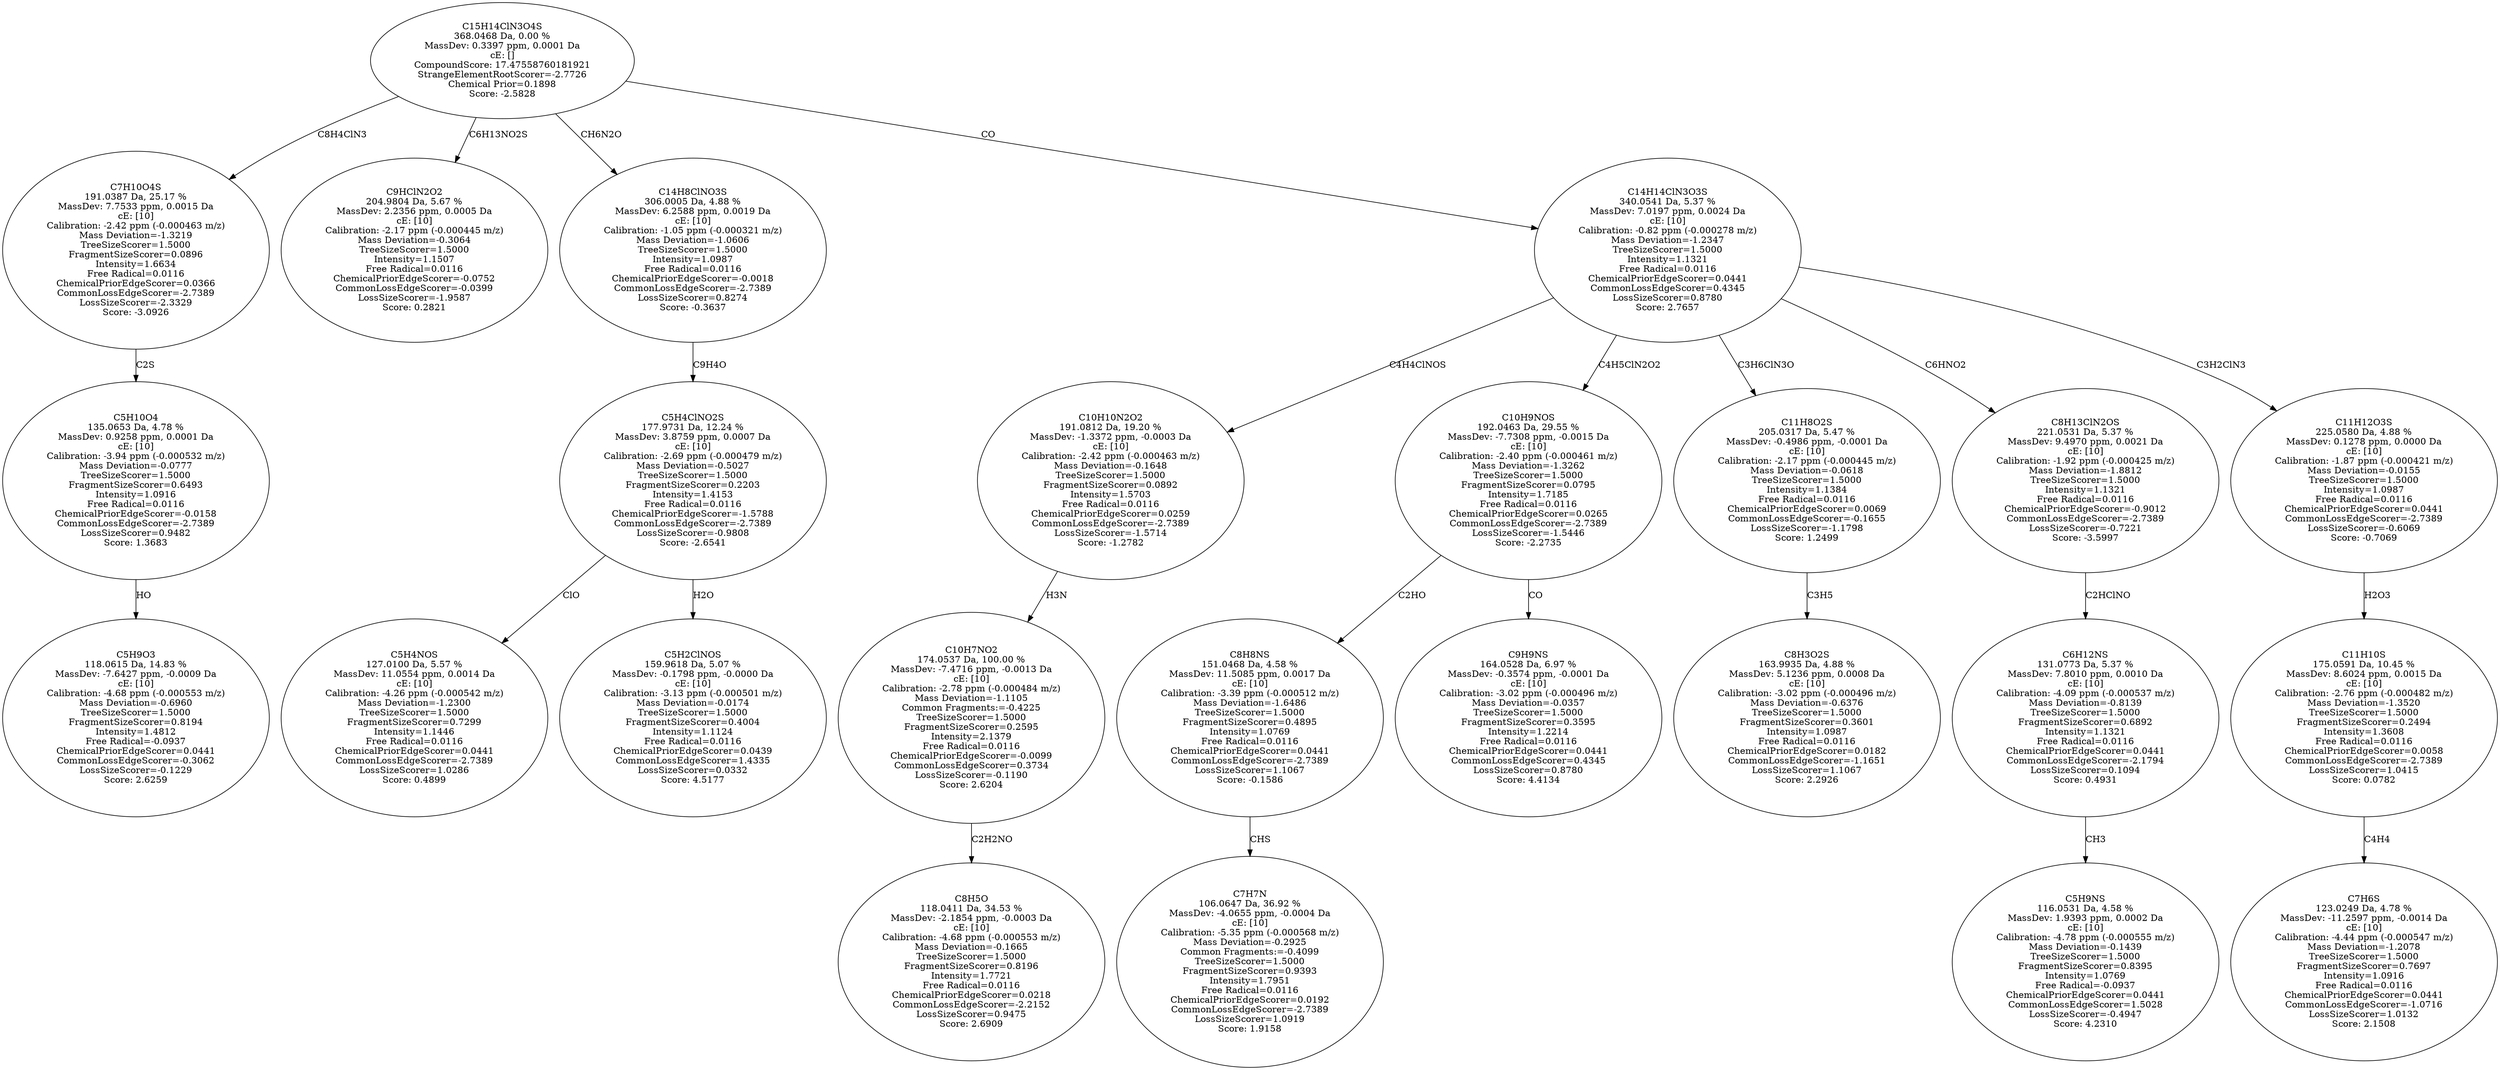 strict digraph {
v1 [label="C5H9O3\n118.0615 Da, 14.83 %\nMassDev: -7.6427 ppm, -0.0009 Da\ncE: [10]\nCalibration: -4.68 ppm (-0.000553 m/z)\nMass Deviation=-0.6960\nTreeSizeScorer=1.5000\nFragmentSizeScorer=0.8194\nIntensity=1.4812\nFree Radical=-0.0937\nChemicalPriorEdgeScorer=0.0441\nCommonLossEdgeScorer=-0.3062\nLossSizeScorer=-0.1229\nScore: 2.6259"];
v2 [label="C5H10O4\n135.0653 Da, 4.78 %\nMassDev: 0.9258 ppm, 0.0001 Da\ncE: [10]\nCalibration: -3.94 ppm (-0.000532 m/z)\nMass Deviation=-0.0777\nTreeSizeScorer=1.5000\nFragmentSizeScorer=0.6493\nIntensity=1.0916\nFree Radical=0.0116\nChemicalPriorEdgeScorer=-0.0158\nCommonLossEdgeScorer=-2.7389\nLossSizeScorer=0.9482\nScore: 1.3683"];
v3 [label="C7H10O4S\n191.0387 Da, 25.17 %\nMassDev: 7.7533 ppm, 0.0015 Da\ncE: [10]\nCalibration: -2.42 ppm (-0.000463 m/z)\nMass Deviation=-1.3219\nTreeSizeScorer=1.5000\nFragmentSizeScorer=0.0896\nIntensity=1.6634\nFree Radical=0.0116\nChemicalPriorEdgeScorer=0.0366\nCommonLossEdgeScorer=-2.7389\nLossSizeScorer=-2.3329\nScore: -3.0926"];
v4 [label="C9HClN2O2\n204.9804 Da, 5.67 %\nMassDev: 2.2356 ppm, 0.0005 Da\ncE: [10]\nCalibration: -2.17 ppm (-0.000445 m/z)\nMass Deviation=-0.3064\nTreeSizeScorer=1.5000\nIntensity=1.1507\nFree Radical=0.0116\nChemicalPriorEdgeScorer=-0.0752\nCommonLossEdgeScorer=-0.0399\nLossSizeScorer=-1.9587\nScore: 0.2821"];
v5 [label="C5H4NOS\n127.0100 Da, 5.57 %\nMassDev: 11.0554 ppm, 0.0014 Da\ncE: [10]\nCalibration: -4.26 ppm (-0.000542 m/z)\nMass Deviation=-1.2300\nTreeSizeScorer=1.5000\nFragmentSizeScorer=0.7299\nIntensity=1.1446\nFree Radical=0.0116\nChemicalPriorEdgeScorer=0.0441\nCommonLossEdgeScorer=-2.7389\nLossSizeScorer=1.0286\nScore: 0.4899"];
v6 [label="C5H2ClNOS\n159.9618 Da, 5.07 %\nMassDev: -0.1798 ppm, -0.0000 Da\ncE: [10]\nCalibration: -3.13 ppm (-0.000501 m/z)\nMass Deviation=-0.0174\nTreeSizeScorer=1.5000\nFragmentSizeScorer=0.4004\nIntensity=1.1124\nFree Radical=0.0116\nChemicalPriorEdgeScorer=0.0439\nCommonLossEdgeScorer=1.4335\nLossSizeScorer=0.0332\nScore: 4.5177"];
v7 [label="C5H4ClNO2S\n177.9731 Da, 12.24 %\nMassDev: 3.8759 ppm, 0.0007 Da\ncE: [10]\nCalibration: -2.69 ppm (-0.000479 m/z)\nMass Deviation=-0.5027\nTreeSizeScorer=1.5000\nFragmentSizeScorer=0.2203\nIntensity=1.4153\nFree Radical=0.0116\nChemicalPriorEdgeScorer=-1.5788\nCommonLossEdgeScorer=-2.7389\nLossSizeScorer=-0.9808\nScore: -2.6541"];
v8 [label="C14H8ClNO3S\n306.0005 Da, 4.88 %\nMassDev: 6.2588 ppm, 0.0019 Da\ncE: [10]\nCalibration: -1.05 ppm (-0.000321 m/z)\nMass Deviation=-1.0606\nTreeSizeScorer=1.5000\nIntensity=1.0987\nFree Radical=0.0116\nChemicalPriorEdgeScorer=-0.0018\nCommonLossEdgeScorer=-2.7389\nLossSizeScorer=0.8274\nScore: -0.3637"];
v9 [label="C8H5O\n118.0411 Da, 34.53 %\nMassDev: -2.1854 ppm, -0.0003 Da\ncE: [10]\nCalibration: -4.68 ppm (-0.000553 m/z)\nMass Deviation=-0.1665\nTreeSizeScorer=1.5000\nFragmentSizeScorer=0.8196\nIntensity=1.7721\nFree Radical=0.0116\nChemicalPriorEdgeScorer=0.0218\nCommonLossEdgeScorer=-2.2152\nLossSizeScorer=0.9475\nScore: 2.6909"];
v10 [label="C10H7NO2\n174.0537 Da, 100.00 %\nMassDev: -7.4716 ppm, -0.0013 Da\ncE: [10]\nCalibration: -2.78 ppm (-0.000484 m/z)\nMass Deviation=-1.1105\nCommon Fragments:=-0.4225\nTreeSizeScorer=1.5000\nFragmentSizeScorer=0.2595\nIntensity=2.1379\nFree Radical=0.0116\nChemicalPriorEdgeScorer=-0.0099\nCommonLossEdgeScorer=0.3734\nLossSizeScorer=-0.1190\nScore: 2.6204"];
v11 [label="C10H10N2O2\n191.0812 Da, 19.20 %\nMassDev: -1.3372 ppm, -0.0003 Da\ncE: [10]\nCalibration: -2.42 ppm (-0.000463 m/z)\nMass Deviation=-0.1648\nTreeSizeScorer=1.5000\nFragmentSizeScorer=0.0892\nIntensity=1.5703\nFree Radical=0.0116\nChemicalPriorEdgeScorer=0.0259\nCommonLossEdgeScorer=-2.7389\nLossSizeScorer=-1.5714\nScore: -1.2782"];
v12 [label="C7H7N\n106.0647 Da, 36.92 %\nMassDev: -4.0655 ppm, -0.0004 Da\ncE: [10]\nCalibration: -5.35 ppm (-0.000568 m/z)\nMass Deviation=-0.2925\nCommon Fragments:=-0.4099\nTreeSizeScorer=1.5000\nFragmentSizeScorer=0.9393\nIntensity=1.7951\nFree Radical=0.0116\nChemicalPriorEdgeScorer=0.0192\nCommonLossEdgeScorer=-2.7389\nLossSizeScorer=1.0919\nScore: 1.9158"];
v13 [label="C8H8NS\n151.0468 Da, 4.58 %\nMassDev: 11.5085 ppm, 0.0017 Da\ncE: [10]\nCalibration: -3.39 ppm (-0.000512 m/z)\nMass Deviation=-1.6486\nTreeSizeScorer=1.5000\nFragmentSizeScorer=0.4895\nIntensity=1.0769\nFree Radical=0.0116\nChemicalPriorEdgeScorer=0.0441\nCommonLossEdgeScorer=-2.7389\nLossSizeScorer=1.1067\nScore: -0.1586"];
v14 [label="C9H9NS\n164.0528 Da, 6.97 %\nMassDev: -0.3574 ppm, -0.0001 Da\ncE: [10]\nCalibration: -3.02 ppm (-0.000496 m/z)\nMass Deviation=-0.0357\nTreeSizeScorer=1.5000\nFragmentSizeScorer=0.3595\nIntensity=1.2214\nFree Radical=0.0116\nChemicalPriorEdgeScorer=0.0441\nCommonLossEdgeScorer=0.4345\nLossSizeScorer=0.8780\nScore: 4.4134"];
v15 [label="C10H9NOS\n192.0463 Da, 29.55 %\nMassDev: -7.7308 ppm, -0.0015 Da\ncE: [10]\nCalibration: -2.40 ppm (-0.000461 m/z)\nMass Deviation=-1.3262\nTreeSizeScorer=1.5000\nFragmentSizeScorer=0.0795\nIntensity=1.7185\nFree Radical=0.0116\nChemicalPriorEdgeScorer=0.0265\nCommonLossEdgeScorer=-2.7389\nLossSizeScorer=-1.5446\nScore: -2.2735"];
v16 [label="C8H3O2S\n163.9935 Da, 4.88 %\nMassDev: 5.1236 ppm, 0.0008 Da\ncE: [10]\nCalibration: -3.02 ppm (-0.000496 m/z)\nMass Deviation=-0.6376\nTreeSizeScorer=1.5000\nFragmentSizeScorer=0.3601\nIntensity=1.0987\nFree Radical=0.0116\nChemicalPriorEdgeScorer=0.0182\nCommonLossEdgeScorer=-1.1651\nLossSizeScorer=1.1067\nScore: 2.2926"];
v17 [label="C11H8O2S\n205.0317 Da, 5.47 %\nMassDev: -0.4986 ppm, -0.0001 Da\ncE: [10]\nCalibration: -2.17 ppm (-0.000445 m/z)\nMass Deviation=-0.0618\nTreeSizeScorer=1.5000\nIntensity=1.1384\nFree Radical=0.0116\nChemicalPriorEdgeScorer=0.0069\nCommonLossEdgeScorer=-0.1655\nLossSizeScorer=-1.1798\nScore: 1.2499"];
v18 [label="C5H9NS\n116.0531 Da, 4.58 %\nMassDev: 1.9393 ppm, 0.0002 Da\ncE: [10]\nCalibration: -4.78 ppm (-0.000555 m/z)\nMass Deviation=-0.1439\nTreeSizeScorer=1.5000\nFragmentSizeScorer=0.8395\nIntensity=1.0769\nFree Radical=-0.0937\nChemicalPriorEdgeScorer=0.0441\nCommonLossEdgeScorer=1.5028\nLossSizeScorer=-0.4947\nScore: 4.2310"];
v19 [label="C6H12NS\n131.0773 Da, 5.37 %\nMassDev: 7.8010 ppm, 0.0010 Da\ncE: [10]\nCalibration: -4.09 ppm (-0.000537 m/z)\nMass Deviation=-0.8139\nTreeSizeScorer=1.5000\nFragmentSizeScorer=0.6892\nIntensity=1.1321\nFree Radical=0.0116\nChemicalPriorEdgeScorer=0.0441\nCommonLossEdgeScorer=-2.1794\nLossSizeScorer=0.1094\nScore: 0.4931"];
v20 [label="C8H13ClN2OS\n221.0531 Da, 5.37 %\nMassDev: 9.4970 ppm, 0.0021 Da\ncE: [10]\nCalibration: -1.92 ppm (-0.000425 m/z)\nMass Deviation=-1.8812\nTreeSizeScorer=1.5000\nIntensity=1.1321\nFree Radical=0.0116\nChemicalPriorEdgeScorer=-0.9012\nCommonLossEdgeScorer=-2.7389\nLossSizeScorer=-0.7221\nScore: -3.5997"];
v21 [label="C7H6S\n123.0249 Da, 4.78 %\nMassDev: -11.2597 ppm, -0.0014 Da\ncE: [10]\nCalibration: -4.44 ppm (-0.000547 m/z)\nMass Deviation=-1.2078\nTreeSizeScorer=1.5000\nFragmentSizeScorer=0.7697\nIntensity=1.0916\nFree Radical=0.0116\nChemicalPriorEdgeScorer=0.0441\nCommonLossEdgeScorer=-1.0716\nLossSizeScorer=1.0132\nScore: 2.1508"];
v22 [label="C11H10S\n175.0591 Da, 10.45 %\nMassDev: 8.6024 ppm, 0.0015 Da\ncE: [10]\nCalibration: -2.76 ppm (-0.000482 m/z)\nMass Deviation=-1.3520\nTreeSizeScorer=1.5000\nFragmentSizeScorer=0.2494\nIntensity=1.3608\nFree Radical=0.0116\nChemicalPriorEdgeScorer=0.0058\nCommonLossEdgeScorer=-2.7389\nLossSizeScorer=1.0415\nScore: 0.0782"];
v23 [label="C11H12O3S\n225.0580 Da, 4.88 %\nMassDev: 0.1278 ppm, 0.0000 Da\ncE: [10]\nCalibration: -1.87 ppm (-0.000421 m/z)\nMass Deviation=-0.0155\nTreeSizeScorer=1.5000\nIntensity=1.0987\nFree Radical=0.0116\nChemicalPriorEdgeScorer=0.0441\nCommonLossEdgeScorer=-2.7389\nLossSizeScorer=-0.6069\nScore: -0.7069"];
v24 [label="C14H14ClN3O3S\n340.0541 Da, 5.37 %\nMassDev: 7.0197 ppm, 0.0024 Da\ncE: [10]\nCalibration: -0.82 ppm (-0.000278 m/z)\nMass Deviation=-1.2347\nTreeSizeScorer=1.5000\nIntensity=1.1321\nFree Radical=0.0116\nChemicalPriorEdgeScorer=0.0441\nCommonLossEdgeScorer=0.4345\nLossSizeScorer=0.8780\nScore: 2.7657"];
v25 [label="C15H14ClN3O4S\n368.0468 Da, 0.00 %\nMassDev: 0.3397 ppm, 0.0001 Da\ncE: []\nCompoundScore: 17.47558760181921\nStrangeElementRootScorer=-2.7726\nChemical Prior=0.1898\nScore: -2.5828"];
v2 -> v1 [label="HO"];
v3 -> v2 [label="C2S"];
v25 -> v3 [label="C8H4ClN3"];
v25 -> v4 [label="C6H13NO2S"];
v7 -> v5 [label="ClO"];
v7 -> v6 [label="H2O"];
v8 -> v7 [label="C9H4O"];
v25 -> v8 [label="CH6N2O"];
v10 -> v9 [label="C2H2NO"];
v11 -> v10 [label="H3N"];
v24 -> v11 [label="C4H4ClNOS"];
v13 -> v12 [label="CHS"];
v15 -> v13 [label="C2HO"];
v15 -> v14 [label="CO"];
v24 -> v15 [label="C4H5ClN2O2"];
v17 -> v16 [label="C3H5"];
v24 -> v17 [label="C3H6ClN3O"];
v19 -> v18 [label="CH3"];
v20 -> v19 [label="C2HClNO"];
v24 -> v20 [label="C6HNO2"];
v22 -> v21 [label="C4H4"];
v23 -> v22 [label="H2O3"];
v24 -> v23 [label="C3H2ClN3"];
v25 -> v24 [label="CO"];
}